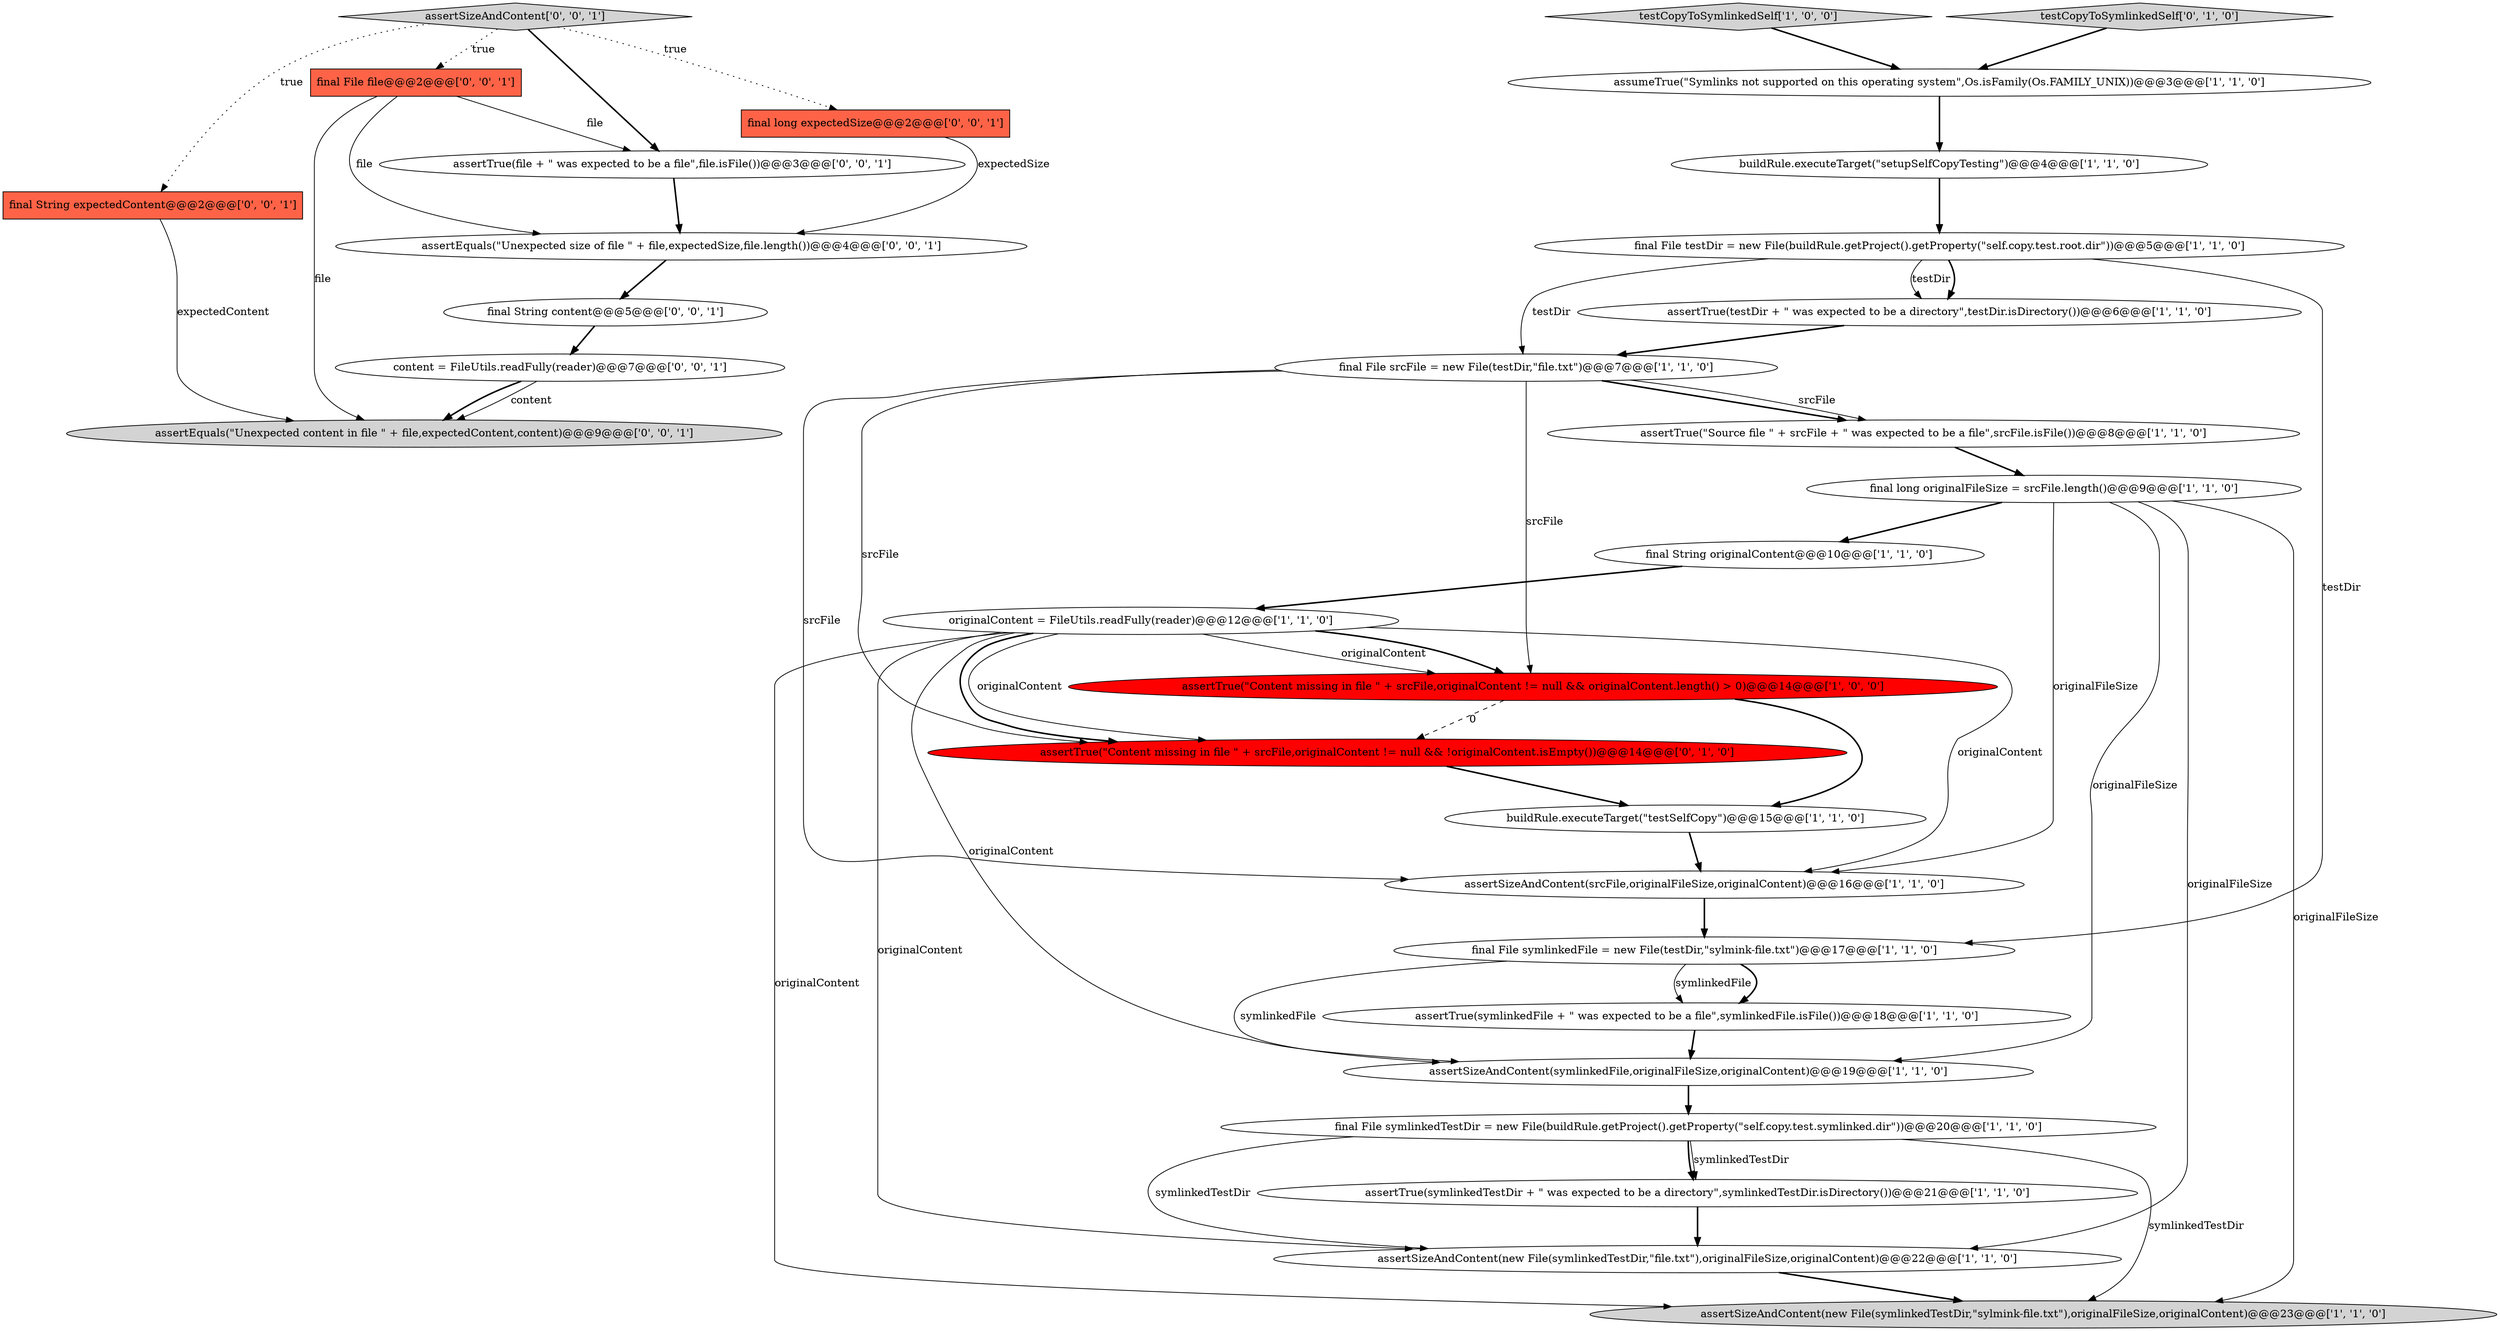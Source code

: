 digraph {
27 [style = filled, label = "final String content@@@5@@@['0', '0', '1']", fillcolor = white, shape = ellipse image = "AAA0AAABBB3BBB"];
0 [style = filled, label = "testCopyToSymlinkedSelf['1', '0', '0']", fillcolor = lightgray, shape = diamond image = "AAA0AAABBB1BBB"];
23 [style = filled, label = "final File file@@@2@@@['0', '0', '1']", fillcolor = tomato, shape = box image = "AAA0AAABBB3BBB"];
4 [style = filled, label = "assertSizeAndContent(new File(symlinkedTestDir,\"sylmink-file.txt\"),originalFileSize,originalContent)@@@23@@@['1', '1', '0']", fillcolor = lightgray, shape = ellipse image = "AAA0AAABBB1BBB"];
26 [style = filled, label = "assertSizeAndContent['0', '0', '1']", fillcolor = lightgray, shape = diamond image = "AAA0AAABBB3BBB"];
11 [style = filled, label = "final File testDir = new File(buildRule.getProject().getProperty(\"self.copy.test.root.dir\"))@@@5@@@['1', '1', '0']", fillcolor = white, shape = ellipse image = "AAA0AAABBB1BBB"];
7 [style = filled, label = "final String originalContent@@@10@@@['1', '1', '0']", fillcolor = white, shape = ellipse image = "AAA0AAABBB1BBB"];
20 [style = filled, label = "testCopyToSymlinkedSelf['0', '1', '0']", fillcolor = lightgray, shape = diamond image = "AAA0AAABBB2BBB"];
29 [style = filled, label = "assertEquals(\"Unexpected size of file \" + file,expectedSize,file.length())@@@4@@@['0', '0', '1']", fillcolor = white, shape = ellipse image = "AAA0AAABBB3BBB"];
18 [style = filled, label = "buildRule.executeTarget(\"setupSelfCopyTesting\")@@@4@@@['1', '1', '0']", fillcolor = white, shape = ellipse image = "AAA0AAABBB1BBB"];
3 [style = filled, label = "buildRule.executeTarget(\"testSelfCopy\")@@@15@@@['1', '1', '0']", fillcolor = white, shape = ellipse image = "AAA0AAABBB1BBB"];
12 [style = filled, label = "assertSizeAndContent(new File(symlinkedTestDir,\"file.txt\"),originalFileSize,originalContent)@@@22@@@['1', '1', '0']", fillcolor = white, shape = ellipse image = "AAA0AAABBB1BBB"];
1 [style = filled, label = "assumeTrue(\"Symlinks not supported on this operating system\",Os.isFamily(Os.FAMILY_UNIX))@@@3@@@['1', '1', '0']", fillcolor = white, shape = ellipse image = "AAA0AAABBB1BBB"];
19 [style = filled, label = "assertTrue(testDir + \" was expected to be a directory\",testDir.isDirectory())@@@6@@@['1', '1', '0']", fillcolor = white, shape = ellipse image = "AAA0AAABBB1BBB"];
5 [style = filled, label = "final File srcFile = new File(testDir,\"file.txt\")@@@7@@@['1', '1', '0']", fillcolor = white, shape = ellipse image = "AAA0AAABBB1BBB"];
21 [style = filled, label = "assertTrue(\"Content missing in file \" + srcFile,originalContent != null && !originalContent.isEmpty())@@@14@@@['0', '1', '0']", fillcolor = red, shape = ellipse image = "AAA1AAABBB2BBB"];
22 [style = filled, label = "final String expectedContent@@@2@@@['0', '0', '1']", fillcolor = tomato, shape = box image = "AAA0AAABBB3BBB"];
2 [style = filled, label = "assertTrue(symlinkedTestDir + \" was expected to be a directory\",symlinkedTestDir.isDirectory())@@@21@@@['1', '1', '0']", fillcolor = white, shape = ellipse image = "AAA0AAABBB1BBB"];
10 [style = filled, label = "assertTrue(\"Content missing in file \" + srcFile,originalContent != null && originalContent.length() > 0)@@@14@@@['1', '0', '0']", fillcolor = red, shape = ellipse image = "AAA1AAABBB1BBB"];
14 [style = filled, label = "originalContent = FileUtils.readFully(reader)@@@12@@@['1', '1', '0']", fillcolor = white, shape = ellipse image = "AAA0AAABBB1BBB"];
24 [style = filled, label = "final long expectedSize@@@2@@@['0', '0', '1']", fillcolor = tomato, shape = box image = "AAA0AAABBB3BBB"];
13 [style = filled, label = "final File symlinkedFile = new File(testDir,\"sylmink-file.txt\")@@@17@@@['1', '1', '0']", fillcolor = white, shape = ellipse image = "AAA0AAABBB1BBB"];
17 [style = filled, label = "final File symlinkedTestDir = new File(buildRule.getProject().getProperty(\"self.copy.test.symlinked.dir\"))@@@20@@@['1', '1', '0']", fillcolor = white, shape = ellipse image = "AAA0AAABBB1BBB"];
30 [style = filled, label = "assertEquals(\"Unexpected content in file \" + file,expectedContent,content)@@@9@@@['0', '0', '1']", fillcolor = lightgray, shape = ellipse image = "AAA0AAABBB3BBB"];
25 [style = filled, label = "assertTrue(file + \" was expected to be a file\",file.isFile())@@@3@@@['0', '0', '1']", fillcolor = white, shape = ellipse image = "AAA0AAABBB3BBB"];
6 [style = filled, label = "assertTrue(\"Source file \" + srcFile + \" was expected to be a file\",srcFile.isFile())@@@8@@@['1', '1', '0']", fillcolor = white, shape = ellipse image = "AAA0AAABBB1BBB"];
15 [style = filled, label = "assertSizeAndContent(symlinkedFile,originalFileSize,originalContent)@@@19@@@['1', '1', '0']", fillcolor = white, shape = ellipse image = "AAA0AAABBB1BBB"];
16 [style = filled, label = "final long originalFileSize = srcFile.length()@@@9@@@['1', '1', '0']", fillcolor = white, shape = ellipse image = "AAA0AAABBB1BBB"];
8 [style = filled, label = "assertSizeAndContent(srcFile,originalFileSize,originalContent)@@@16@@@['1', '1', '0']", fillcolor = white, shape = ellipse image = "AAA0AAABBB1BBB"];
9 [style = filled, label = "assertTrue(symlinkedFile + \" was expected to be a file\",symlinkedFile.isFile())@@@18@@@['1', '1', '0']", fillcolor = white, shape = ellipse image = "AAA0AAABBB1BBB"];
28 [style = filled, label = "content = FileUtils.readFully(reader)@@@7@@@['0', '0', '1']", fillcolor = white, shape = ellipse image = "AAA0AAABBB3BBB"];
17->2 [style = solid, label="symlinkedTestDir"];
17->4 [style = solid, label="symlinkedTestDir"];
10->21 [style = dashed, label="0"];
28->30 [style = bold, label=""];
16->15 [style = solid, label="originalFileSize"];
14->10 [style = solid, label="originalContent"];
23->30 [style = solid, label="file"];
14->15 [style = solid, label="originalContent"];
17->12 [style = solid, label="symlinkedTestDir"];
27->28 [style = bold, label=""];
26->25 [style = bold, label=""];
18->11 [style = bold, label=""];
16->7 [style = bold, label=""];
14->10 [style = bold, label=""];
10->3 [style = bold, label=""];
1->18 [style = bold, label=""];
26->23 [style = dotted, label="true"];
23->25 [style = solid, label="file"];
20->1 [style = bold, label=""];
25->29 [style = bold, label=""];
11->19 [style = bold, label=""];
26->22 [style = dotted, label="true"];
16->12 [style = solid, label="originalFileSize"];
14->8 [style = solid, label="originalContent"];
2->12 [style = bold, label=""];
13->15 [style = solid, label="symlinkedFile"];
23->29 [style = solid, label="file"];
7->14 [style = bold, label=""];
19->5 [style = bold, label=""];
16->4 [style = solid, label="originalFileSize"];
29->27 [style = bold, label=""];
5->21 [style = solid, label="srcFile"];
15->17 [style = bold, label=""];
5->10 [style = solid, label="srcFile"];
14->21 [style = solid, label="originalContent"];
22->30 [style = solid, label="expectedContent"];
5->6 [style = bold, label=""];
17->2 [style = bold, label=""];
12->4 [style = bold, label=""];
14->12 [style = solid, label="originalContent"];
5->8 [style = solid, label="srcFile"];
24->29 [style = solid, label="expectedSize"];
6->16 [style = bold, label=""];
9->15 [style = bold, label=""];
0->1 [style = bold, label=""];
3->8 [style = bold, label=""];
28->30 [style = solid, label="content"];
26->24 [style = dotted, label="true"];
16->8 [style = solid, label="originalFileSize"];
14->4 [style = solid, label="originalContent"];
11->19 [style = solid, label="testDir"];
13->9 [style = bold, label=""];
13->9 [style = solid, label="symlinkedFile"];
11->5 [style = solid, label="testDir"];
14->21 [style = bold, label=""];
8->13 [style = bold, label=""];
5->6 [style = solid, label="srcFile"];
21->3 [style = bold, label=""];
11->13 [style = solid, label="testDir"];
}

